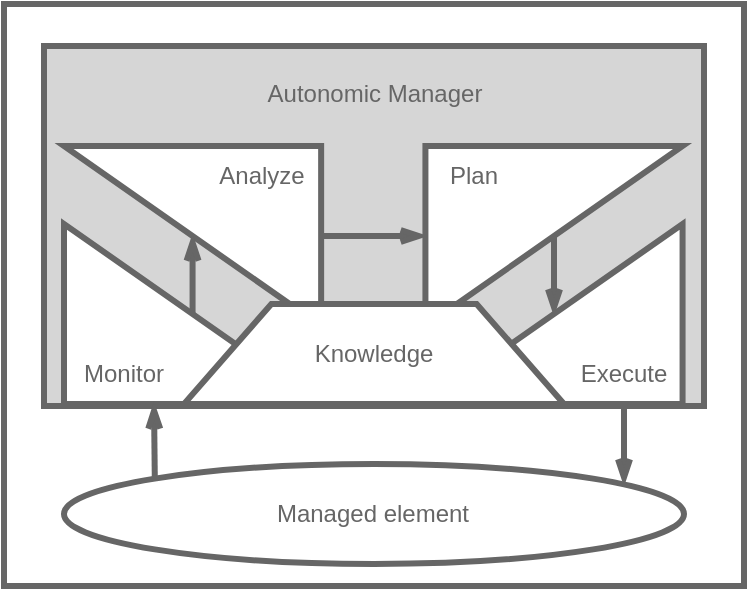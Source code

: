 <mxfile version="21.6.5" type="device">
  <diagram name="Page-1" id="ew7vi9b7o_5ddHdVxSJt">
    <mxGraphModel dx="72" dy="1663" grid="1" gridSize="10" guides="1" tooltips="1" connect="1" arrows="1" fold="1" page="1" pageScale="1" pageWidth="850" pageHeight="1100" math="0" shadow="0">
      <root>
        <mxCell id="0" />
        <mxCell id="1" parent="0" />
        <mxCell id="0yMUKXwJDYe7jOVYLK8S-11" value="" style="group" parent="1" vertex="1" connectable="0">
          <mxGeometry x="910.0" y="61" width="340" height="220" as="geometry" />
        </mxCell>
        <mxCell id="0yMUKXwJDYe7jOVYLK8S-43" value="" style="rounded=0;whiteSpace=wrap;html=1;strokeColor=#666666;strokeWidth=3;align=center;verticalAlign=top;fontFamily=Helvetica;fontSize=12;fontColor=default;fillColor=default;" parent="0yMUKXwJDYe7jOVYLK8S-11" vertex="1">
          <mxGeometry x="-30" y="-71" width="370" height="291" as="geometry" />
        </mxCell>
        <mxCell id="0yMUKXwJDYe7jOVYLK8S-42" value="" style="rounded=0;whiteSpace=wrap;html=1;strokeColor=#666666;strokeWidth=3;align=center;verticalAlign=top;fontFamily=Helvetica;fontSize=12;fontColor=default;fillColor=#D6D6D6;" parent="0yMUKXwJDYe7jOVYLK8S-11" vertex="1">
          <mxGeometry x="-10" y="-50" width="330" height="180" as="geometry" />
        </mxCell>
        <mxCell id="0yMUKXwJDYe7jOVYLK8S-2" value="" style="verticalLabelPosition=bottom;verticalAlign=top;html=1;shape=mxgraph.basic.orthogonal_triangle;rotation=-180;container=0;strokeColor=#666666;strokeWidth=3;" parent="0yMUKXwJDYe7jOVYLK8S-11" vertex="1">
          <mxGeometry width="128.57" height="90" as="geometry" />
        </mxCell>
        <mxCell id="0yMUKXwJDYe7jOVYLK8S-3" value="Analyze" style="text;html=1;strokeColor=none;fillColor=none;align=center;verticalAlign=middle;whiteSpace=wrap;rounded=0;fontColor=#666666;strokeWidth=3;" parent="0yMUKXwJDYe7jOVYLK8S-11" vertex="1">
          <mxGeometry x="68.57" width="60" height="30" as="geometry" />
        </mxCell>
        <mxCell id="0yMUKXwJDYe7jOVYLK8S-18" value="" style="group;rotation=-180;" parent="0yMUKXwJDYe7jOVYLK8S-11" vertex="1" connectable="0">
          <mxGeometry y="39" width="128.57" height="90" as="geometry" />
        </mxCell>
        <mxCell id="0yMUKXwJDYe7jOVYLK8S-19" value="" style="verticalLabelPosition=bottom;verticalAlign=top;html=1;shape=mxgraph.basic.orthogonal_triangle;rotation=-360;container=0;strokeColor=#666666;strokeWidth=3;" parent="0yMUKXwJDYe7jOVYLK8S-18" vertex="1">
          <mxGeometry width="128.57" height="90" as="geometry" />
        </mxCell>
        <mxCell id="0yMUKXwJDYe7jOVYLK8S-21" value="Monitor" style="text;html=1;strokeColor=none;fillColor=none;align=center;verticalAlign=middle;whiteSpace=wrap;rounded=0;fontColor=#666666;strokeWidth=3;" parent="0yMUKXwJDYe7jOVYLK8S-18" vertex="1">
          <mxGeometry x="1.137e-13" y="60" width="60" height="30" as="geometry" />
        </mxCell>
        <mxCell id="0yMUKXwJDYe7jOVYLK8S-29" style="edgeStyle=orthogonalEdgeStyle;shape=connector;curved=0;rounded=1;orthogonalLoop=1;jettySize=auto;html=1;exitX=0.5;exitY=0.5;exitDx=0;exitDy=0;exitPerimeter=0;entryX=0.5;entryY=0.5;entryDx=0;entryDy=0;entryPerimeter=0;labelBackgroundColor=default;strokeColor=#666666;strokeWidth=3;align=center;verticalAlign=middle;fontFamily=Helvetica;fontSize=11;fontColor=default;startArrow=none;startFill=0;endArrow=openThin;endFill=0;" parent="0yMUKXwJDYe7jOVYLK8S-11" source="0yMUKXwJDYe7jOVYLK8S-19" target="0yMUKXwJDYe7jOVYLK8S-2" edge="1">
          <mxGeometry relative="1" as="geometry" />
        </mxCell>
        <mxCell id="0yMUKXwJDYe7jOVYLK8S-17" style="edgeStyle=orthogonalEdgeStyle;shape=connector;curved=0;rounded=1;orthogonalLoop=1;jettySize=auto;html=1;labelBackgroundColor=default;strokeColor=#666666;strokeWidth=3;align=center;verticalAlign=middle;fontFamily=Helvetica;fontSize=11;fontColor=default;startArrow=none;startFill=0;endArrow=openThin;endFill=0;" parent="1" source="0yMUKXwJDYe7jOVYLK8S-2" target="0yMUKXwJDYe7jOVYLK8S-7" edge="1">
          <mxGeometry relative="1" as="geometry" />
        </mxCell>
        <mxCell id="0yMUKXwJDYe7jOVYLK8S-7" value="" style="verticalLabelPosition=bottom;verticalAlign=top;html=1;shape=mxgraph.basic.orthogonal_triangle;rotation=90;container=0;strokeColor=#666666;strokeWidth=3;" parent="1" vertex="1">
          <mxGeometry x="1110" y="41.71" width="90" height="128.57" as="geometry" />
        </mxCell>
        <mxCell id="0yMUKXwJDYe7jOVYLK8S-8" value="Plan" style="text;html=1;strokeColor=none;fillColor=none;align=center;verticalAlign=middle;whiteSpace=wrap;rounded=0;fontColor=#666666;strokeWidth=3;" parent="1" vertex="1">
          <mxGeometry x="1090" y="61" width="50" height="30" as="geometry" />
        </mxCell>
        <mxCell id="0yMUKXwJDYe7jOVYLK8S-25" value="" style="verticalLabelPosition=bottom;verticalAlign=top;html=1;shape=mxgraph.basic.orthogonal_triangle;rotation=-90;container=0;strokeColor=#666666;strokeWidth=3;" parent="1" vertex="1">
          <mxGeometry x="1110" y="80.715" width="90" height="128.57" as="geometry" />
        </mxCell>
        <mxCell id="0yMUKXwJDYe7jOVYLK8S-9" value="" style="verticalLabelPosition=middle;verticalAlign=middle;html=1;shape=trapezoid;perimeter=trapezoidPerimeter;whiteSpace=wrap;size=0.23;arcSize=10;flipV=1;labelPosition=center;align=center;rotation=-180;strokeColor=#666666;strokeWidth=3;" parent="1" vertex="1">
          <mxGeometry x="970" y="140" width="190" height="50" as="geometry" />
        </mxCell>
        <mxCell id="0yMUKXwJDYe7jOVYLK8S-27" value="Execute" style="text;html=1;strokeColor=none;fillColor=none;align=center;verticalAlign=middle;whiteSpace=wrap;rounded=0;fontColor=#666666;strokeWidth=3;" parent="1" vertex="1">
          <mxGeometry x="1160" y="160" width="60" height="30" as="geometry" />
        </mxCell>
        <mxCell id="0yMUKXwJDYe7jOVYLK8S-31" style="edgeStyle=orthogonalEdgeStyle;shape=connector;curved=0;rounded=1;orthogonalLoop=1;jettySize=auto;html=1;exitX=0.5;exitY=0.5;exitDx=0;exitDy=0;exitPerimeter=0;entryX=0.5;entryY=0.5;entryDx=0;entryDy=0;entryPerimeter=0;labelBackgroundColor=default;strokeColor=#666666;strokeWidth=3;align=center;verticalAlign=middle;fontFamily=Helvetica;fontSize=11;fontColor=default;startArrow=none;startFill=0;endArrow=openThin;endFill=0;" parent="1" source="0yMUKXwJDYe7jOVYLK8S-7" target="0yMUKXwJDYe7jOVYLK8S-25" edge="1">
          <mxGeometry relative="1" as="geometry" />
        </mxCell>
        <mxCell id="0yMUKXwJDYe7jOVYLK8S-32" value="Knowledge" style="text;html=1;strokeColor=none;fillColor=none;align=center;verticalAlign=middle;whiteSpace=wrap;rounded=0;fontColor=#666666;strokeWidth=3;" parent="1" vertex="1">
          <mxGeometry x="1035" y="150" width="60" height="30" as="geometry" />
        </mxCell>
        <mxCell id="0yMUKXwJDYe7jOVYLK8S-36" style="edgeStyle=orthogonalEdgeStyle;shape=connector;curved=0;rounded=1;orthogonalLoop=1;jettySize=auto;html=1;exitX=0;exitY=0;exitDx=0;exitDy=0;entryX=0.75;entryY=1;entryDx=0;entryDy=0;labelBackgroundColor=default;strokeColor=#666666;strokeWidth=3;align=center;verticalAlign=middle;fontFamily=Helvetica;fontSize=12;fontColor=default;startArrow=none;startFill=0;endArrow=openThin;endFill=0;" parent="1" source="0yMUKXwJDYe7jOVYLK8S-34" target="0yMUKXwJDYe7jOVYLK8S-21" edge="1">
          <mxGeometry relative="1" as="geometry" />
        </mxCell>
        <mxCell id="0yMUKXwJDYe7jOVYLK8S-39" style="edgeStyle=orthogonalEdgeStyle;shape=connector;curved=0;rounded=1;orthogonalLoop=1;jettySize=auto;html=1;exitX=0.5;exitY=1;exitDx=0;exitDy=0;labelBackgroundColor=default;strokeColor=#666666;strokeWidth=3;align=center;verticalAlign=middle;fontFamily=Helvetica;fontSize=12;fontColor=default;startArrow=none;startFill=0;endArrow=openThin;endFill=0;" parent="1" source="0yMUKXwJDYe7jOVYLK8S-27" edge="1">
          <mxGeometry relative="1" as="geometry">
            <mxPoint x="1190" y="230" as="targetPoint" />
          </mxGeometry>
        </mxCell>
        <mxCell id="0yMUKXwJDYe7jOVYLK8S-40" value="" style="group" parent="1" vertex="1" connectable="0">
          <mxGeometry x="910" y="220" width="310" height="50" as="geometry" />
        </mxCell>
        <mxCell id="0yMUKXwJDYe7jOVYLK8S-34" value="" style="ellipse;whiteSpace=wrap;html=1;strokeColor=#666666;strokeWidth=3;align=center;verticalAlign=top;fontFamily=Helvetica;fontSize=12;fontColor=default;fillColor=default;" parent="0yMUKXwJDYe7jOVYLK8S-40" vertex="1">
          <mxGeometry width="310" height="50" as="geometry" />
        </mxCell>
        <mxCell id="0yMUKXwJDYe7jOVYLK8S-35" value="Managed element" style="text;html=1;strokeColor=none;fillColor=none;align=center;verticalAlign=middle;whiteSpace=wrap;rounded=0;fontColor=#666666;strokeWidth=3;" parent="0yMUKXwJDYe7jOVYLK8S-40" vertex="1">
          <mxGeometry x="104.285" y="10" width="101.43" height="30" as="geometry" />
        </mxCell>
        <mxCell id="0yMUKXwJDYe7jOVYLK8S-41" value="Autonomic Manager" style="text;html=1;strokeColor=none;fillColor=none;align=center;verticalAlign=middle;whiteSpace=wrap;rounded=0;fontColor=#666666;strokeWidth=3;" parent="1" vertex="1">
          <mxGeometry x="1002.5" y="20" width="125" height="30" as="geometry" />
        </mxCell>
      </root>
    </mxGraphModel>
  </diagram>
</mxfile>
